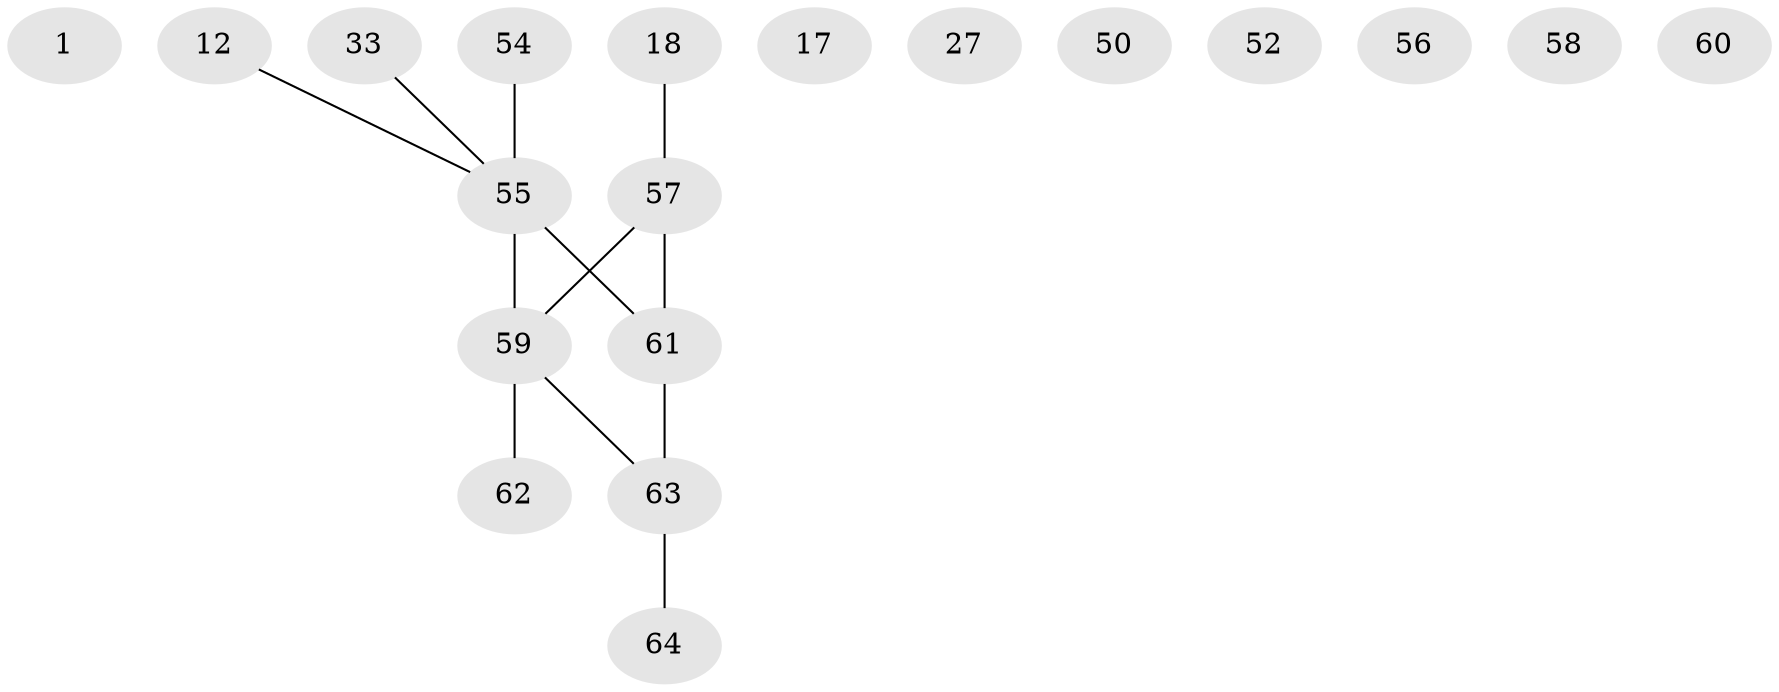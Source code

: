 // original degree distribution, {0: 0.078125, 2: 0.265625, 4: 0.109375, 3: 0.125, 1: 0.375, 5: 0.03125, 6: 0.015625}
// Generated by graph-tools (version 1.1) at 2025/42/03/04/25 21:42:31]
// undirected, 19 vertices, 12 edges
graph export_dot {
graph [start="1"]
  node [color=gray90,style=filled];
  1;
  12;
  17;
  18;
  27;
  33 [super="+11"];
  50 [super="+40+47"];
  52 [super="+41"];
  54;
  55 [super="+15+20+14+49"];
  56 [super="+16"];
  57 [super="+3+7+53"];
  58;
  59 [super="+42"];
  60;
  61 [super="+45"];
  62;
  63 [super="+48"];
  64 [super="+34"];
  12 -- 55;
  18 -- 57 [weight=2];
  33 -- 55;
  54 -- 55;
  55 -- 59 [weight=2];
  55 -- 61 [weight=2];
  57 -- 61 [weight=2];
  57 -- 59 [weight=2];
  59 -- 62;
  59 -- 63;
  61 -- 63;
  63 -- 64 [weight=2];
}
